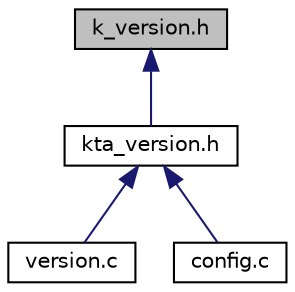 digraph "k_version.h"
{
 // LATEX_PDF_SIZE
  edge [fontname="Helvetica",fontsize="10",labelfontname="Helvetica",labelfontsize="10"];
  node [fontname="Helvetica",fontsize="10",shape=record];
  Node1 [label="k_version.h",height=0.2,width=0.4,color="black", fillcolor="grey75", style="filled", fontcolor="black",tooltip="keySTREAM Trusted Agent - Version."];
  Node1 -> Node2 [dir="back",color="midnightblue",fontsize="10",style="solid",fontname="Helvetica"];
  Node2 [label="kta_version.h",height=0.2,width=0.4,color="black", fillcolor="white", style="filled",URL="$kta__version_8h.html",tooltip="keySTREAM Trusted Agent - Version module"];
  Node2 -> Node3 [dir="back",color="midnightblue",fontsize="10",style="solid",fontname="Helvetica"];
  Node3 [label="version.c",height=0.2,width=0.4,color="black", fillcolor="white", style="filled",URL="$version_8c.html",tooltip="keySTREAM Trusted Agent - Version module."];
  Node2 -> Node4 [dir="back",color="midnightblue",fontsize="10",style="solid",fontname="Helvetica"];
  Node4 [label="config.c",height=0.2,width=0.4,color="black", fillcolor="white", style="filled",URL="$config_8c.html",tooltip="keySTREAM Trusted Agent - Device configuration module."];
}
